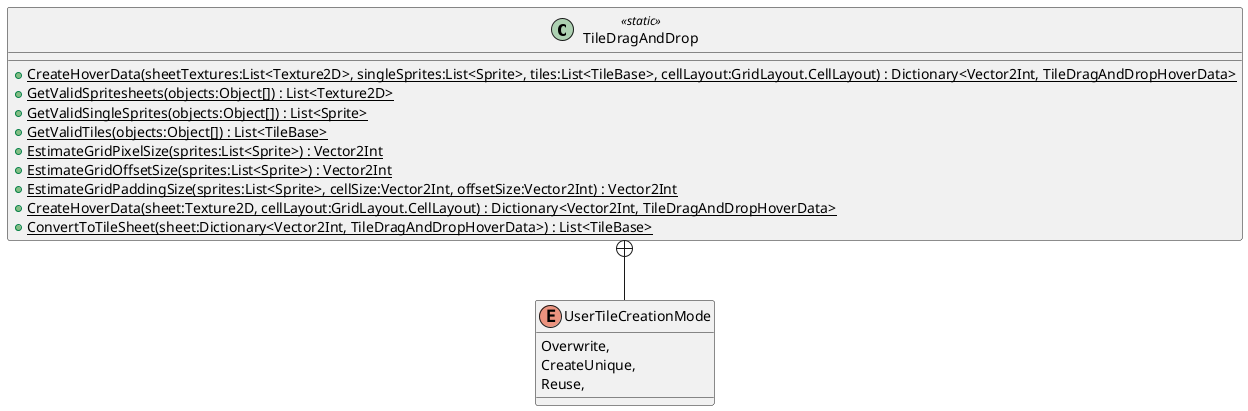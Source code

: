 @startuml
class TileDragAndDrop <<static>> {
    + {static} CreateHoverData(sheetTextures:List<Texture2D>, singleSprites:List<Sprite>, tiles:List<TileBase>, cellLayout:GridLayout.CellLayout) : Dictionary<Vector2Int, TileDragAndDropHoverData>
    + {static} GetValidSpritesheets(objects:Object[]) : List<Texture2D>
    + {static} GetValidSingleSprites(objects:Object[]) : List<Sprite>
    + {static} GetValidTiles(objects:Object[]) : List<TileBase>
    + {static} EstimateGridPixelSize(sprites:List<Sprite>) : Vector2Int
    + {static} EstimateGridOffsetSize(sprites:List<Sprite>) : Vector2Int
    + {static} EstimateGridPaddingSize(sprites:List<Sprite>, cellSize:Vector2Int, offsetSize:Vector2Int) : Vector2Int
    + {static} CreateHoverData(sheet:Texture2D, cellLayout:GridLayout.CellLayout) : Dictionary<Vector2Int, TileDragAndDropHoverData>
    + {static} ConvertToTileSheet(sheet:Dictionary<Vector2Int, TileDragAndDropHoverData>) : List<TileBase>
}
enum UserTileCreationMode {
    Overwrite,
    CreateUnique,
    Reuse,
}
TileDragAndDrop +-- UserTileCreationMode
@enduml
